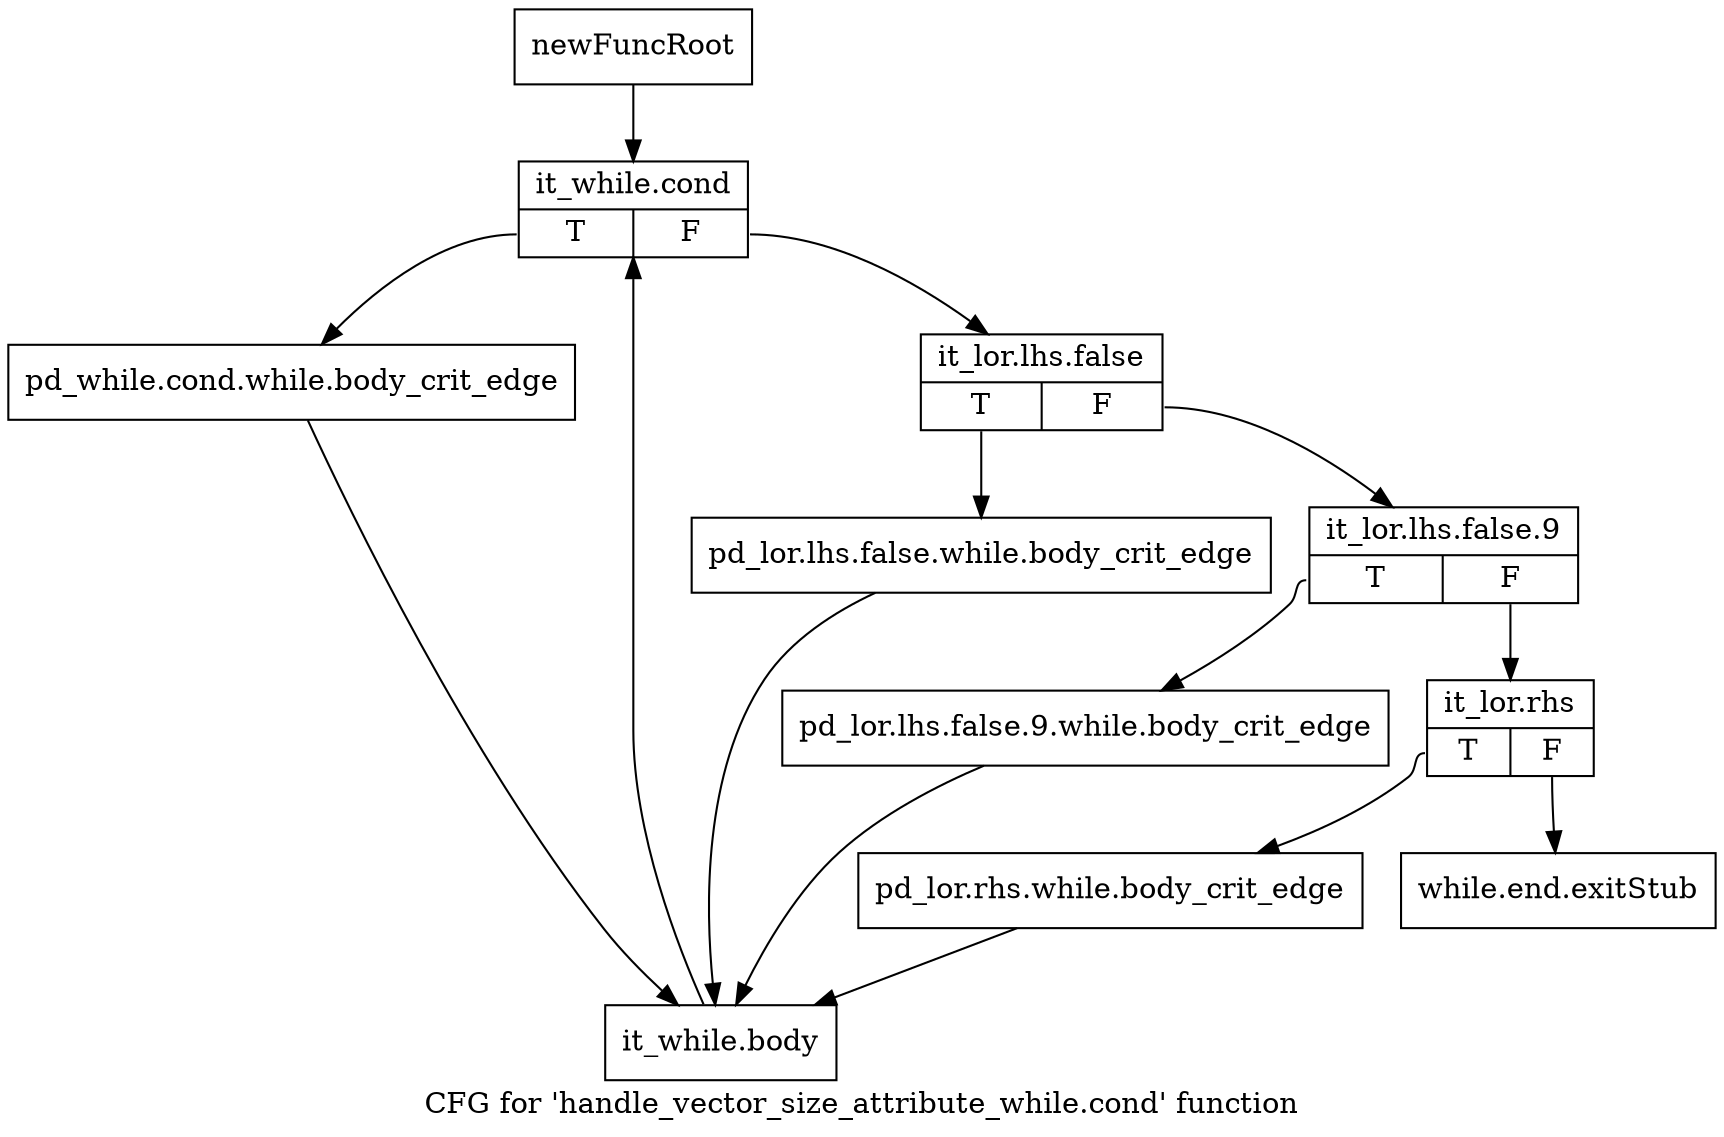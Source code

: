 digraph "CFG for 'handle_vector_size_attribute_while.cond' function" {
	label="CFG for 'handle_vector_size_attribute_while.cond' function";

	Node0x9f537c0 [shape=record,label="{newFuncRoot}"];
	Node0x9f537c0 -> Node0x9f53860;
	Node0x9f53810 [shape=record,label="{while.end.exitStub}"];
	Node0x9f53860 [shape=record,label="{it_while.cond|{<s0>T|<s1>F}}"];
	Node0x9f53860:s0 -> Node0x9f53a90;
	Node0x9f53860:s1 -> Node0x9f538b0;
	Node0x9f538b0 [shape=record,label="{it_lor.lhs.false|{<s0>T|<s1>F}}"];
	Node0x9f538b0:s0 -> Node0x9f53a40;
	Node0x9f538b0:s1 -> Node0x9f53900;
	Node0x9f53900 [shape=record,label="{it_lor.lhs.false.9|{<s0>T|<s1>F}}"];
	Node0x9f53900:s0 -> Node0x9f539f0;
	Node0x9f53900:s1 -> Node0x9f53950;
	Node0x9f53950 [shape=record,label="{it_lor.rhs|{<s0>T|<s1>F}}"];
	Node0x9f53950:s0 -> Node0x9f539a0;
	Node0x9f53950:s1 -> Node0x9f53810;
	Node0x9f539a0 [shape=record,label="{pd_lor.rhs.while.body_crit_edge}"];
	Node0x9f539a0 -> Node0x9f53ae0;
	Node0x9f539f0 [shape=record,label="{pd_lor.lhs.false.9.while.body_crit_edge}"];
	Node0x9f539f0 -> Node0x9f53ae0;
	Node0x9f53a40 [shape=record,label="{pd_lor.lhs.false.while.body_crit_edge}"];
	Node0x9f53a40 -> Node0x9f53ae0;
	Node0x9f53a90 [shape=record,label="{pd_while.cond.while.body_crit_edge}"];
	Node0x9f53a90 -> Node0x9f53ae0;
	Node0x9f53ae0 [shape=record,label="{it_while.body}"];
	Node0x9f53ae0 -> Node0x9f53860;
}
